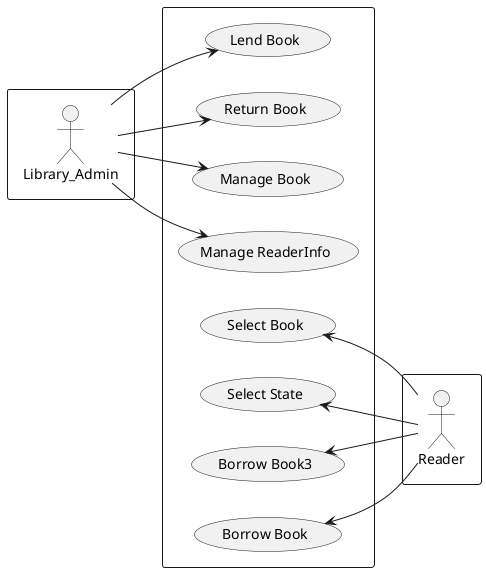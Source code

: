 @startuml
left to right direction
skinparam packageStyle rectangle
rectangle {
actor Library_Admin
}
rectangle {
actor Reader
}
rectangle {
Library_Admin ->(Lend Book)
Library_Admin -->(Return Book)
Library_Admin -->(Manage Book)
Library_Admin -->(Manage ReaderInfo)

(Select Book)<-- Reader
(Select State)<-- Reader
(Borrow Book3)<-- Reader
(Borrow Book)<-- Reader

}

@enduml